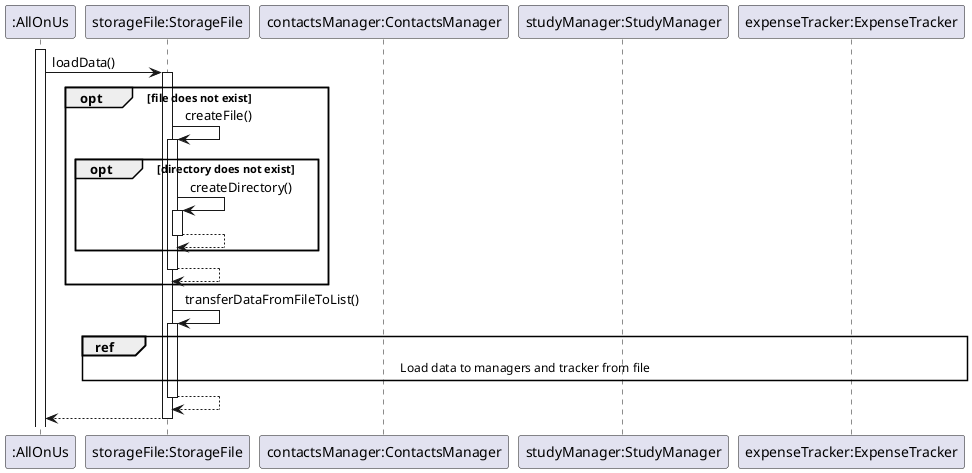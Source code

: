 @startuml
'https://plantuml.com/sequence-diagram


participant ":AllOnUs"
participant "storageFile:StorageFile"
participant "contactsManager:ContactsManager"
participant "studyManager:StudyManager"
participant "expenseTracker:ExpenseTracker"

activate ":AllOnUs"

":AllOnUs" -> "storageFile:StorageFile"++: loadData()
opt file does not exist
    "storageFile:StorageFile" -> "storageFile:StorageFile" ++: createFile()
    opt directory does not exist
        "storageFile:StorageFile" -> "storageFile:StorageFile" ++: createDirectory()
        "storageFile:StorageFile" --> "storageFile:StorageFile" --:
    end
    "storageFile:StorageFile" --> "storageFile:StorageFile" --:
end

"storageFile:StorageFile" -> "storageFile:StorageFile" ++: transferDataFromFileToList()

ref over "contactsManager:ContactsManager", "studyManager:StudyManager", "expenseTracker:ExpenseTracker", "storageFile:StorageFile"
Load data to managers and tracker from file
end

"storageFile:StorageFile" --> "storageFile:StorageFile" --
":AllOnUs"<--"storageFile:StorageFile" --:


@enduml